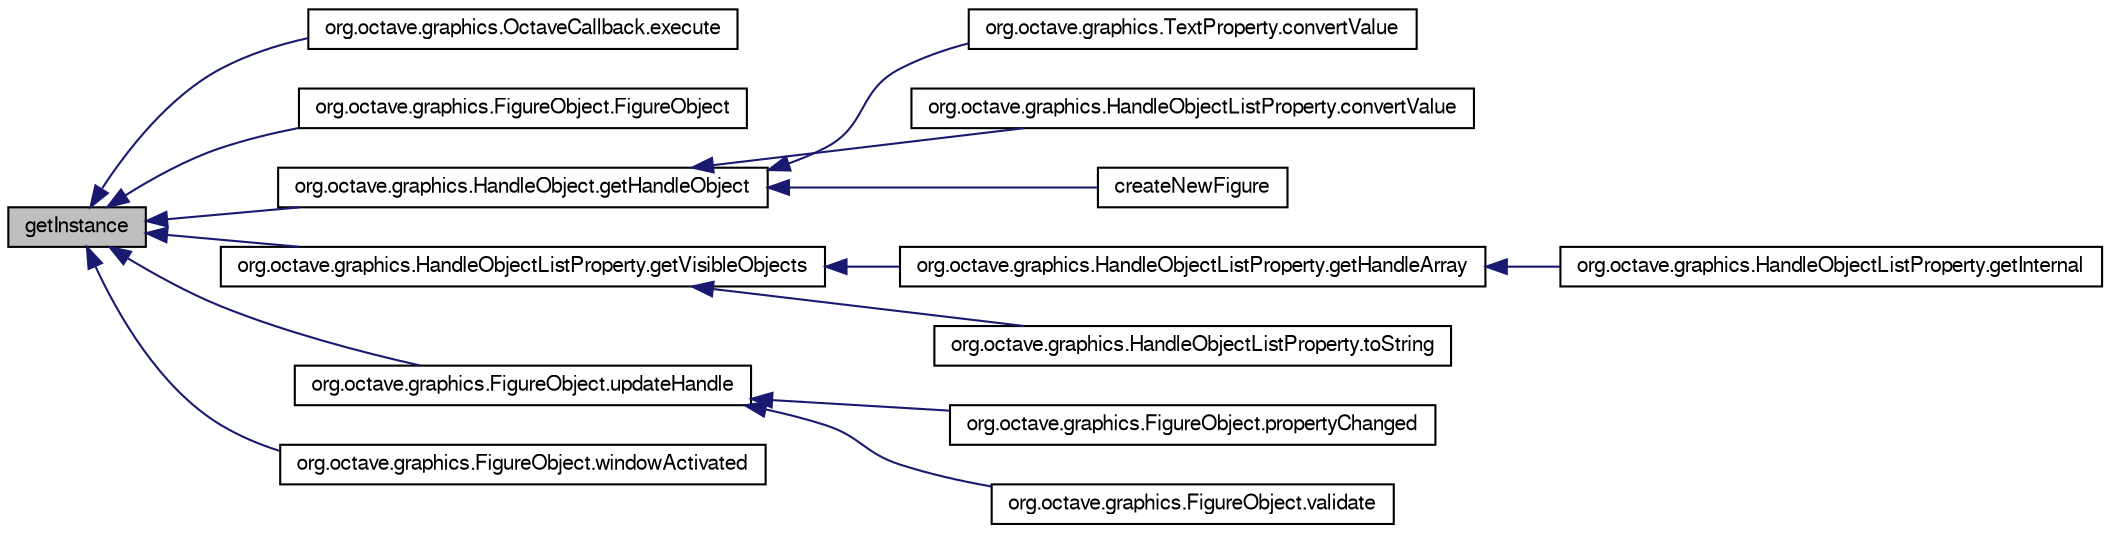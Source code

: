 digraph G
{
  edge [fontname="FreeSans",fontsize="10",labelfontname="FreeSans",labelfontsize="10"];
  node [fontname="FreeSans",fontsize="10",shape=record];
  rankdir="LR";
  Node1 [label="getInstance",height=0.2,width=0.4,color="black", fillcolor="grey75", style="filled" fontcolor="black"];
  Node1 -> Node2 [dir="back",color="midnightblue",fontsize="10",style="solid",fontname="FreeSans"];
  Node2 [label="org.octave.graphics.OctaveCallback.execute",height=0.2,width=0.4,color="black", fillcolor="white", style="filled",URL="$classorg_1_1octave_1_1graphics_1_1_octave_callback.html#aa2d270d5f2a626a6610caf782b16df04"];
  Node1 -> Node3 [dir="back",color="midnightblue",fontsize="10",style="solid",fontname="FreeSans"];
  Node3 [label="org.octave.graphics.FigureObject.FigureObject",height=0.2,width=0.4,color="black", fillcolor="white", style="filled",URL="$classorg_1_1octave_1_1graphics_1_1_figure_object.html#a5573860cef1df0d5df679f47b1a8cbc5"];
  Node1 -> Node4 [dir="back",color="midnightblue",fontsize="10",style="solid",fontname="FreeSans"];
  Node4 [label="org.octave.graphics.HandleObject.getHandleObject",height=0.2,width=0.4,color="black", fillcolor="white", style="filled",URL="$classorg_1_1octave_1_1graphics_1_1_handle_object.html#a7865542c9adad89606d63ec48f20a500"];
  Node4 -> Node5 [dir="back",color="midnightblue",fontsize="10",style="solid",fontname="FreeSans"];
  Node5 [label="org.octave.graphics.TextProperty.convertValue",height=0.2,width=0.4,color="black", fillcolor="white", style="filled",URL="$classorg_1_1octave_1_1graphics_1_1_text_property.html#a0cf42e0d902221b9bc1468664b67af61"];
  Node4 -> Node6 [dir="back",color="midnightblue",fontsize="10",style="solid",fontname="FreeSans"];
  Node6 [label="org.octave.graphics.HandleObjectListProperty.convertValue",height=0.2,width=0.4,color="black", fillcolor="white", style="filled",URL="$classorg_1_1octave_1_1graphics_1_1_handle_object_list_property.html#a0cf42e0d902221b9bc1468664b67af61"];
  Node4 -> Node7 [dir="back",color="midnightblue",fontsize="10",style="solid",fontname="FreeSans"];
  Node7 [label="createNewFigure",height=0.2,width=0.4,color="black", fillcolor="white", style="filled",URL="$classorg_1_1octave_1_1graphics_1_1_root_object.html#a888b949f2febd7dedd40676a3828c4d3"];
  Node1 -> Node8 [dir="back",color="midnightblue",fontsize="10",style="solid",fontname="FreeSans"];
  Node8 [label="org.octave.graphics.HandleObjectListProperty.getVisibleObjects",height=0.2,width=0.4,color="black", fillcolor="white", style="filled",URL="$classorg_1_1octave_1_1graphics_1_1_handle_object_list_property.html#a7e964e8d4d9ade716cdc8fdbeb2dde0d"];
  Node8 -> Node9 [dir="back",color="midnightblue",fontsize="10",style="solid",fontname="FreeSans"];
  Node9 [label="org.octave.graphics.HandleObjectListProperty.getHandleArray",height=0.2,width=0.4,color="black", fillcolor="white", style="filled",URL="$classorg_1_1octave_1_1graphics_1_1_handle_object_list_property.html#a8669b76eeef96a93585a3321f8b2d6a4"];
  Node9 -> Node10 [dir="back",color="midnightblue",fontsize="10",style="solid",fontname="FreeSans"];
  Node10 [label="org.octave.graphics.HandleObjectListProperty.getInternal",height=0.2,width=0.4,color="black", fillcolor="white", style="filled",URL="$classorg_1_1octave_1_1graphics_1_1_handle_object_list_property.html#ad340ce6b4372958894010fd520fc3ee9"];
  Node8 -> Node11 [dir="back",color="midnightblue",fontsize="10",style="solid",fontname="FreeSans"];
  Node11 [label="org.octave.graphics.HandleObjectListProperty.toString",height=0.2,width=0.4,color="black", fillcolor="white", style="filled",URL="$classorg_1_1octave_1_1graphics_1_1_handle_object_list_property.html#ad146fa8579a5f8a876c4688cc5a68520"];
  Node1 -> Node12 [dir="back",color="midnightblue",fontsize="10",style="solid",fontname="FreeSans"];
  Node12 [label="org.octave.graphics.FigureObject.updateHandle",height=0.2,width=0.4,color="black", fillcolor="white", style="filled",URL="$classorg_1_1octave_1_1graphics_1_1_figure_object.html#ae367576862ebb12f1eced29418643e47"];
  Node12 -> Node13 [dir="back",color="midnightblue",fontsize="10",style="solid",fontname="FreeSans"];
  Node13 [label="org.octave.graphics.FigureObject.propertyChanged",height=0.2,width=0.4,color="black", fillcolor="white", style="filled",URL="$classorg_1_1octave_1_1graphics_1_1_figure_object.html#a15b63fbbc7c3a7ad69eb51e60232e1cb"];
  Node12 -> Node14 [dir="back",color="midnightblue",fontsize="10",style="solid",fontname="FreeSans"];
  Node14 [label="org.octave.graphics.FigureObject.validate",height=0.2,width=0.4,color="black", fillcolor="white", style="filled",URL="$classorg_1_1octave_1_1graphics_1_1_figure_object.html#a41d45236c37b75848f4b1667a11fb50e"];
  Node1 -> Node15 [dir="back",color="midnightblue",fontsize="10",style="solid",fontname="FreeSans"];
  Node15 [label="org.octave.graphics.FigureObject.windowActivated",height=0.2,width=0.4,color="black", fillcolor="white", style="filled",URL="$classorg_1_1octave_1_1graphics_1_1_figure_object.html#a47139da1b0ae40a87ddf834298b00258"];
}
